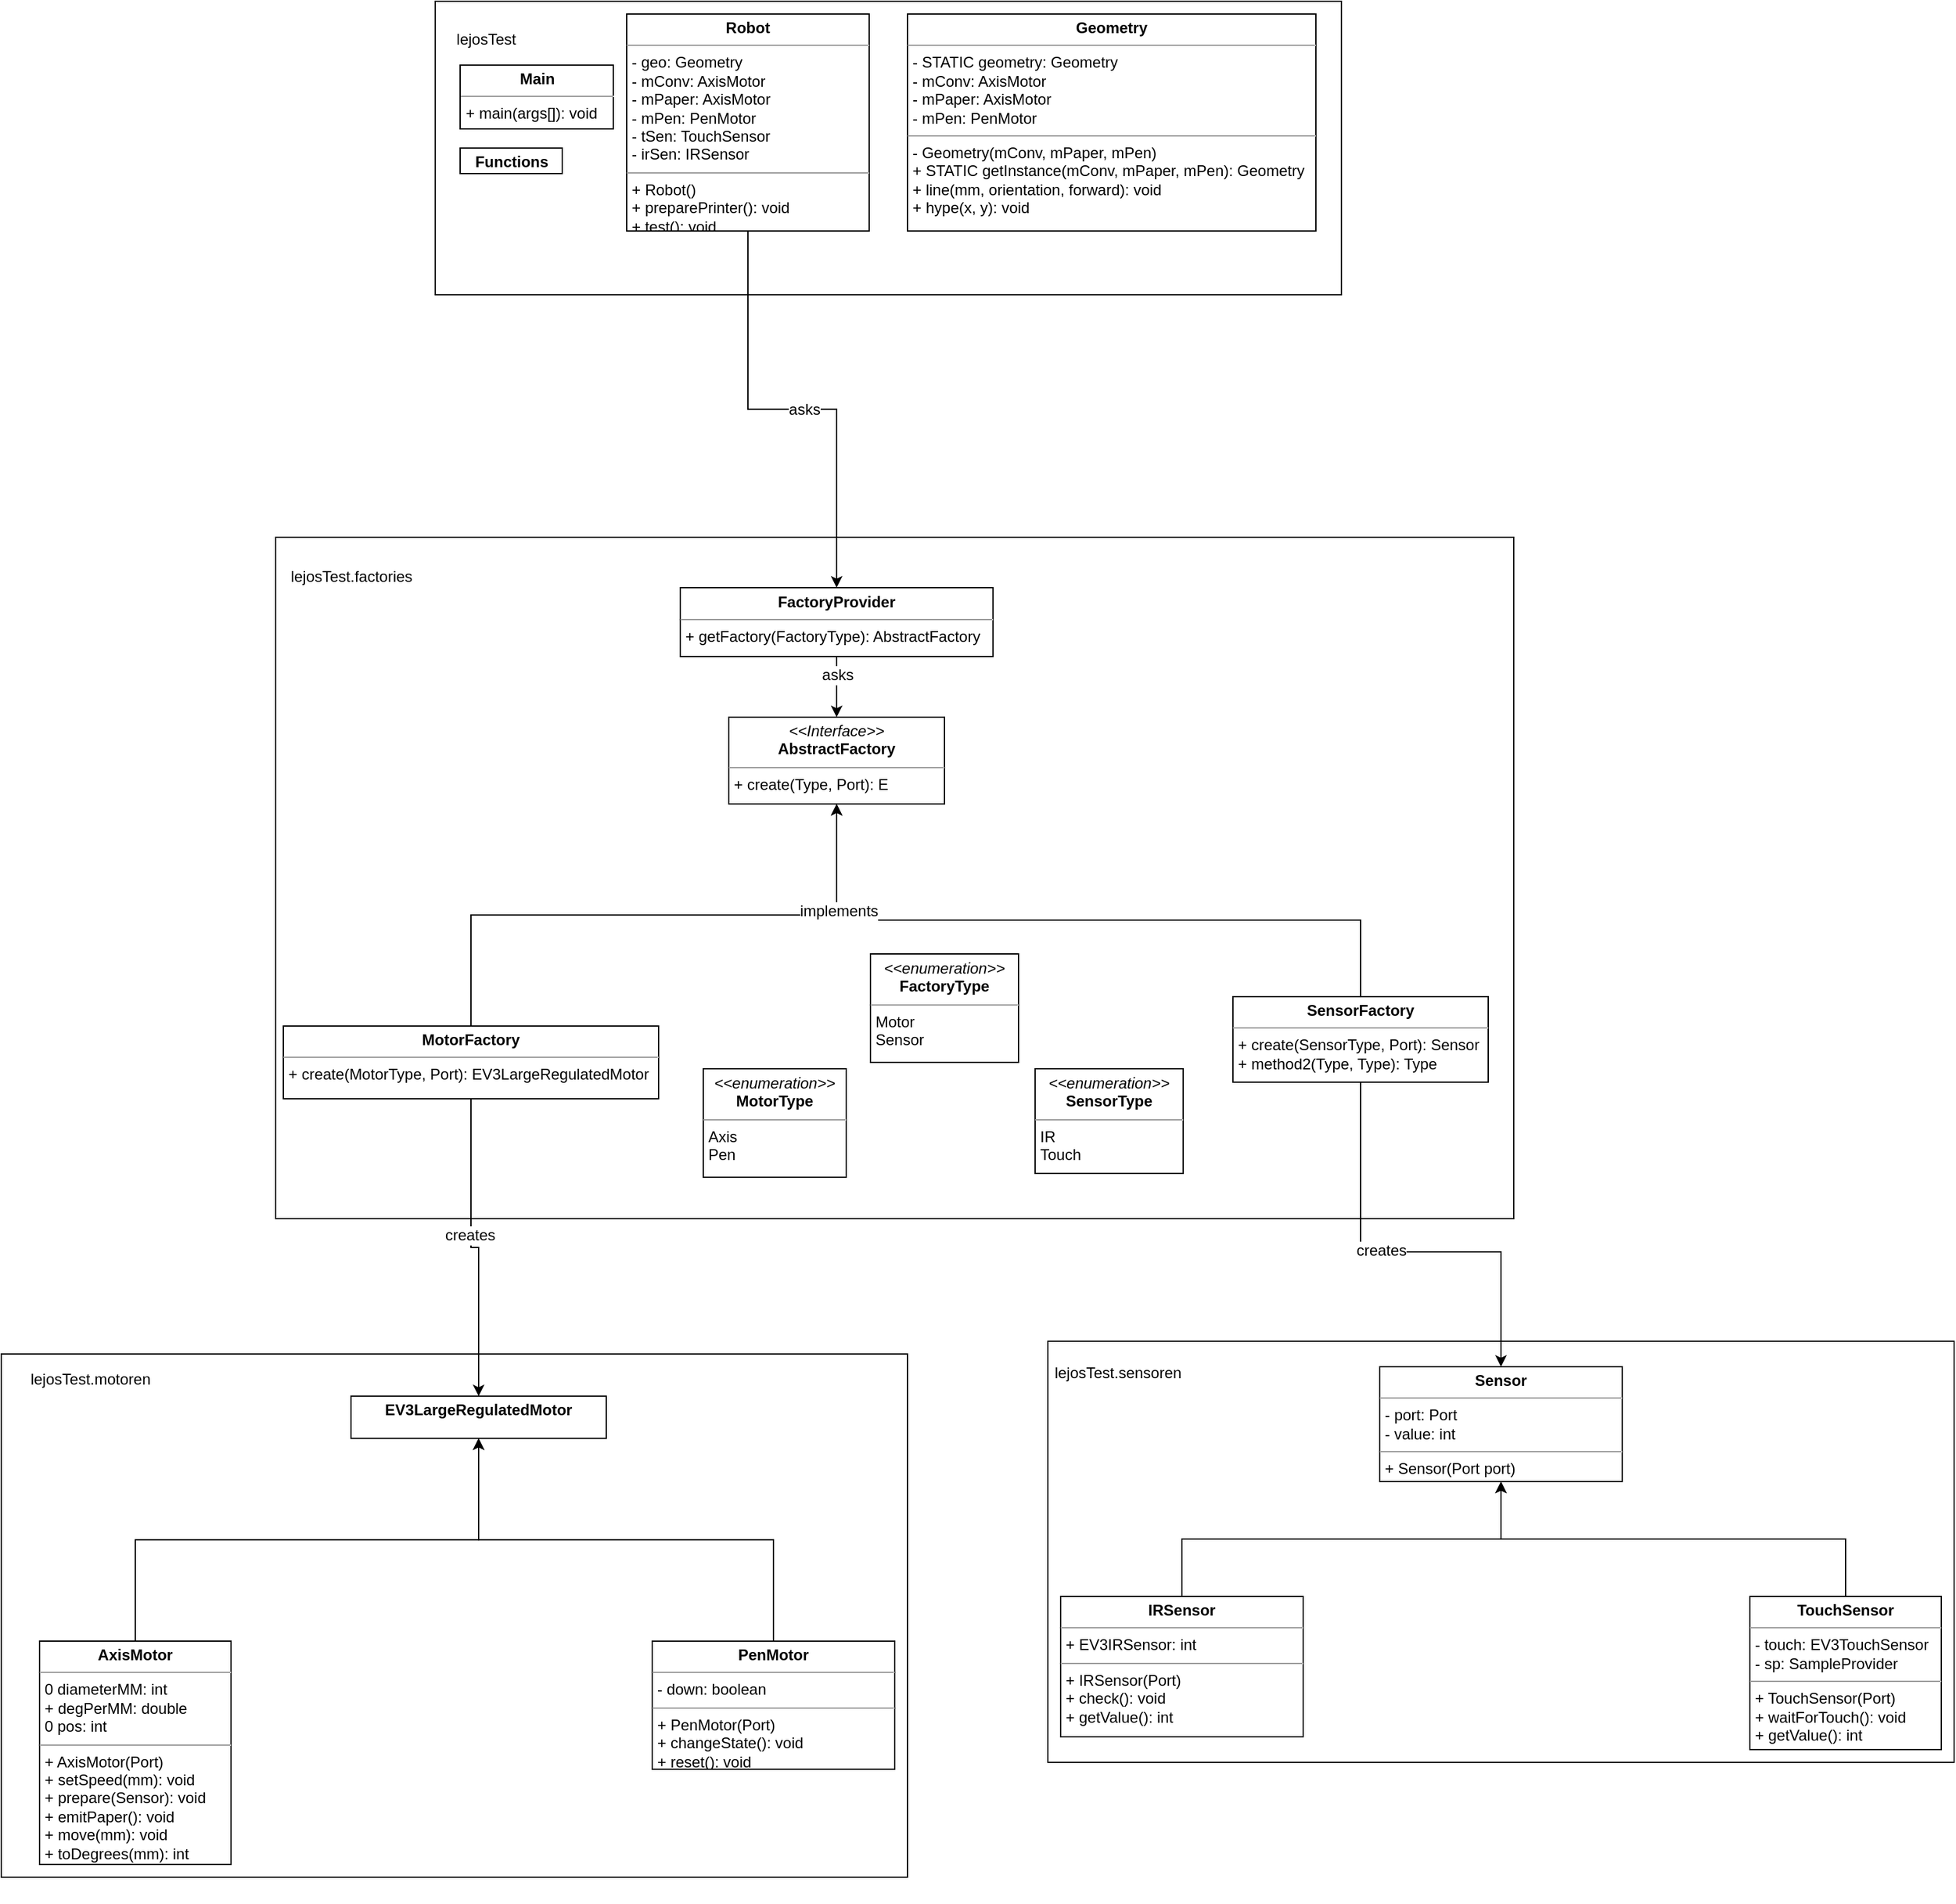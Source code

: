<mxfile version="12.2.8" type="device" pages="1"><diagram name="Page-1" id="c4acf3e9-155e-7222-9cf6-157b1a14988f"><mxGraphModel dx="1433" dy="583" grid="1" gridSize="10" guides="1" tooltips="1" connect="1" arrows="1" fold="1" page="1" pageScale="1" pageWidth="850" pageHeight="1100" background="#ffffff" math="0" shadow="0"><root><mxCell id="0"/><mxCell id="1" parent="0"/><mxCell id="QgVL9EHGeWFuj66Eaftw-27" value="" style="group" parent="1" vertex="1" connectable="0"><mxGeometry x="-145" y="380" width="970" height="700" as="geometry"/></mxCell><mxCell id="QgVL9EHGeWFuj66Eaftw-26" value="" style="group" parent="QgVL9EHGeWFuj66Eaftw-27" vertex="1" connectable="0"><mxGeometry y="-20" width="970" height="700" as="geometry"/></mxCell><mxCell id="qQXUomfpiOGCzQPLgUKs-6" value="" style="rounded=0;whiteSpace=wrap;html=1;" parent="QgVL9EHGeWFuj66Eaftw-26" vertex="1"><mxGeometry y="150" width="970" height="534" as="geometry"/></mxCell><mxCell id="qQXUomfpiOGCzQPLgUKs-8" value="&lt;p style=&quot;margin: 0px ; margin-top: 4px ; text-align: center&quot;&gt;&lt;i&gt;&amp;lt;&amp;lt;Interface&amp;gt;&amp;gt;&lt;/i&gt;&lt;br&gt;&lt;b&gt;AbstractFactory&lt;/b&gt;&lt;/p&gt;&lt;hr size=&quot;1&quot;&gt;&lt;p style=&quot;margin: 0px ; margin-left: 4px&quot;&gt;+ create(Type, Port): E&lt;br&gt;&lt;/p&gt;" style="verticalAlign=top;align=left;overflow=fill;fontSize=12;fontFamily=Helvetica;html=1;rounded=0;shadow=0;comic=0;labelBackgroundColor=none;strokeWidth=1" parent="QgVL9EHGeWFuj66Eaftw-26" vertex="1"><mxGeometry x="355" y="291" width="169" height="68" as="geometry"/></mxCell><mxCell id="qQXUomfpiOGCzQPLgUKs-9" value="lejosTest.factories" style="text;html=1;strokeColor=none;fillColor=none;align=center;verticalAlign=middle;whiteSpace=wrap;rounded=0;" parent="QgVL9EHGeWFuj66Eaftw-26" vertex="1"><mxGeometry x="5.899" y="172.667" width="106.789" height="16.667" as="geometry"/></mxCell><mxCell id="QgVL9EHGeWFuj66Eaftw-12" style="edgeStyle=orthogonalEdgeStyle;rounded=0;orthogonalLoop=1;jettySize=auto;html=1;exitX=0.5;exitY=0;exitDx=0;exitDy=0;entryX=0.5;entryY=1;entryDx=0;entryDy=0;" parent="QgVL9EHGeWFuj66Eaftw-26" source="qQXUomfpiOGCzQPLgUKs-10" target="qQXUomfpiOGCzQPLgUKs-8" edge="1"><mxGeometry relative="1" as="geometry"/></mxCell><mxCell id="qQXUomfpiOGCzQPLgUKs-10" value="&lt;p style=&quot;margin: 0px ; margin-top: 4px ; text-align: center&quot;&gt;&lt;b&gt;MotorFactory&lt;/b&gt;&lt;/p&gt;&lt;hr size=&quot;1&quot;&gt;&lt;p style=&quot;margin: 0px ; margin-left: 4px&quot;&gt;+ create(MotorType, Port): EV3LargeRegulatedMotor&lt;br&gt;&lt;/p&gt;" style="verticalAlign=top;align=left;overflow=fill;fontSize=12;fontFamily=Helvetica;html=1;rounded=0;shadow=0;comic=0;labelBackgroundColor=none;strokeWidth=1" parent="QgVL9EHGeWFuj66Eaftw-26" vertex="1"><mxGeometry x="6" y="533" width="294" height="57" as="geometry"/></mxCell><mxCell id="QgVL9EHGeWFuj66Eaftw-23" style="edgeStyle=orthogonalEdgeStyle;rounded=0;orthogonalLoop=1;jettySize=auto;html=1;exitX=0.5;exitY=0;exitDx=0;exitDy=0;entryX=0.5;entryY=1;entryDx=0;entryDy=0;" parent="QgVL9EHGeWFuj66Eaftw-26" source="QgVL9EHGeWFuj66Eaftw-14" target="qQXUomfpiOGCzQPLgUKs-8" edge="1"><mxGeometry relative="1" as="geometry"><Array as="points"><mxPoint x="764" y="450"/><mxPoint x="450" y="450"/></Array></mxGeometry></mxCell><mxCell id="QgVL9EHGeWFuj66Eaftw-24" value="implements" style="text;html=1;resizable=0;points=[];align=center;verticalAlign=middle;labelBackgroundColor=#ffffff;" parent="QgVL9EHGeWFuj66Eaftw-23" vertex="1" connectable="0"><mxGeometry x="0.7" y="-1" relative="1" as="geometry"><mxPoint as="offset"/></mxGeometry></mxCell><mxCell id="QgVL9EHGeWFuj66Eaftw-14" value="&lt;p style=&quot;margin: 0px ; margin-top: 4px ; text-align: center&quot;&gt;&lt;b&gt;SensorFactory&lt;/b&gt;&lt;/p&gt;&lt;hr size=&quot;1&quot;&gt;&lt;p style=&quot;margin: 0px ; margin-left: 4px&quot;&gt;+ create(SensorType, Port): Sensor&lt;br&gt;+ method2(Type, Type): Type&lt;/p&gt;" style="verticalAlign=top;align=left;overflow=fill;fontSize=12;fontFamily=Helvetica;html=1;rounded=0;shadow=0;comic=0;labelBackgroundColor=none;strokeWidth=1" parent="QgVL9EHGeWFuj66Eaftw-26" vertex="1"><mxGeometry x="750" y="510" width="200" height="67" as="geometry"/></mxCell><mxCell id="QgVL9EHGeWFuj66Eaftw-20" value="&lt;p style=&quot;margin: 0px ; margin-top: 4px ; text-align: center&quot;&gt;&lt;i&gt;&amp;lt;&amp;lt;enumeration&amp;gt;&amp;gt;&lt;/i&gt;&lt;br&gt;&lt;b&gt;FactoryType&lt;/b&gt;&lt;/p&gt;&lt;hr size=&quot;1&quot;&gt;&lt;p style=&quot;margin: 0px ; margin-left: 4px&quot;&gt;Motor&lt;/p&gt;&lt;p style=&quot;margin: 0px ; margin-left: 4px&quot;&gt;Sensor&lt;br&gt;&lt;/p&gt;&lt;p style=&quot;margin: 0px ; margin-left: 4px&quot;&gt;&lt;br&gt;&lt;/p&gt;" style="verticalAlign=top;align=left;overflow=fill;fontSize=12;fontFamily=Helvetica;html=1;rounded=0;shadow=0;comic=0;labelBackgroundColor=none;strokeWidth=1" parent="QgVL9EHGeWFuj66Eaftw-26" vertex="1"><mxGeometry x="466" y="476.5" width="116" height="85" as="geometry"/></mxCell><mxCell id="QgVL9EHGeWFuj66Eaftw-21" value="&lt;p style=&quot;margin: 0px ; margin-top: 4px ; text-align: center&quot;&gt;&lt;i&gt;&amp;lt;&amp;lt;enumeration&amp;gt;&amp;gt;&lt;/i&gt;&lt;br&gt;&lt;b&gt;SensorType&lt;/b&gt;&lt;/p&gt;&lt;hr size=&quot;1&quot;&gt;&lt;p style=&quot;margin: 0px ; margin-left: 4px&quot;&gt;IR&lt;/p&gt;&lt;p style=&quot;margin: 0px ; margin-left: 4px&quot;&gt;Touch&lt;/p&gt;&lt;p style=&quot;margin: 0px ; margin-left: 4px&quot;&gt;&lt;br&gt;&lt;/p&gt;" style="verticalAlign=top;align=left;overflow=fill;fontSize=12;fontFamily=Helvetica;html=1;rounded=0;shadow=0;comic=0;labelBackgroundColor=none;strokeWidth=1" parent="QgVL9EHGeWFuj66Eaftw-26" vertex="1"><mxGeometry x="595" y="566.5" width="116" height="82" as="geometry"/></mxCell><mxCell id="QgVL9EHGeWFuj66Eaftw-22" value="&lt;p style=&quot;margin: 0px ; margin-top: 4px ; text-align: center&quot;&gt;&lt;i&gt;&amp;lt;&amp;lt;enumeration&amp;gt;&amp;gt;&lt;/i&gt;&lt;br&gt;&lt;b&gt;MotorType&lt;/b&gt;&lt;/p&gt;&lt;hr size=&quot;1&quot;&gt;&lt;p style=&quot;margin: 0px ; margin-left: 4px&quot;&gt;Axis&lt;/p&gt;&lt;p style=&quot;margin: 0px ; margin-left: 4px&quot;&gt;Pen&lt;/p&gt;&lt;p style=&quot;margin: 0px ; margin-left: 4px&quot;&gt;&lt;br&gt;&lt;/p&gt;" style="verticalAlign=top;align=left;overflow=fill;fontSize=12;fontFamily=Helvetica;html=1;rounded=0;shadow=0;comic=0;labelBackgroundColor=none;strokeWidth=1" parent="QgVL9EHGeWFuj66Eaftw-26" vertex="1"><mxGeometry x="335" y="566.5" width="112" height="85" as="geometry"/></mxCell><mxCell id="KFtWB8PLb2m6JBVCB9JF-1" style="edgeStyle=orthogonalEdgeStyle;rounded=0;orthogonalLoop=1;jettySize=auto;html=1;exitX=0.5;exitY=1;exitDx=0;exitDy=0;" edge="1" parent="QgVL9EHGeWFuj66Eaftw-26" source="QgVL9EHGeWFuj66Eaftw-25" target="qQXUomfpiOGCzQPLgUKs-8"><mxGeometry relative="1" as="geometry"/></mxCell><mxCell id="KFtWB8PLb2m6JBVCB9JF-2" value="asks" style="text;html=1;resizable=0;points=[];align=center;verticalAlign=middle;labelBackgroundColor=#ffffff;" vertex="1" connectable="0" parent="KFtWB8PLb2m6JBVCB9JF-1"><mxGeometry x="0.267" y="-1" relative="1" as="geometry"><mxPoint x="1" y="-16" as="offset"/></mxGeometry></mxCell><mxCell id="QgVL9EHGeWFuj66Eaftw-25" value="&lt;p style=&quot;margin: 0px ; margin-top: 4px ; text-align: center&quot;&gt;&lt;b&gt;FactoryProvider&lt;/b&gt;&lt;/p&gt;&lt;hr size=&quot;1&quot;&gt;&lt;p style=&quot;margin: 0px ; margin-left: 4px&quot;&gt;+ getFactory(FactoryType): AbstractFactory&lt;br&gt;&lt;/p&gt;" style="verticalAlign=top;align=left;overflow=fill;fontSize=12;fontFamily=Helvetica;html=1;rounded=0;shadow=0;comic=0;labelBackgroundColor=none;strokeWidth=1" parent="QgVL9EHGeWFuj66Eaftw-26" vertex="1"><mxGeometry x="317" y="189.5" width="245" height="54" as="geometry"/></mxCell><mxCell id="QgVL9EHGeWFuj66Eaftw-37" value="" style="group" parent="1" vertex="1" connectable="0"><mxGeometry x="460" y="1140" width="710" height="330" as="geometry"/></mxCell><mxCell id="qQXUomfpiOGCzQPLgUKs-21" value="" style="rounded=0;whiteSpace=wrap;html=1;" parent="QgVL9EHGeWFuj66Eaftw-37" vertex="1"><mxGeometry width="710" height="330" as="geometry"/></mxCell><mxCell id="qQXUomfpiOGCzQPLgUKs-22" value="&lt;p style=&quot;margin: 0px ; margin-top: 4px ; text-align: center&quot;&gt;&lt;b&gt;IRSensor&lt;/b&gt;&lt;/p&gt;&lt;hr size=&quot;1&quot;&gt;&lt;p style=&quot;margin: 0px ; margin-left: 4px&quot;&gt;+ EV3IRSensor: int&lt;br&gt;&lt;/p&gt;&lt;hr size=&quot;1&quot;&gt;&lt;p style=&quot;margin: 0px ; margin-left: 4px&quot;&gt;+ IRSensor(Port)&lt;br&gt;+ check(): void&lt;/p&gt;&lt;p style=&quot;margin: 0px ; margin-left: 4px&quot;&gt;+ getValue(): int&lt;/p&gt;" style="verticalAlign=top;align=left;overflow=fill;fontSize=12;fontFamily=Helvetica;html=1;rounded=0;shadow=0;comic=0;labelBackgroundColor=none;strokeWidth=1" parent="QgVL9EHGeWFuj66Eaftw-37" vertex="1"><mxGeometry x="10" y="200" width="190" height="110" as="geometry"/></mxCell><mxCell id="qQXUomfpiOGCzQPLgUKs-23" value="&lt;p style=&quot;margin: 0px ; margin-top: 4px ; text-align: center&quot;&gt;&lt;b&gt;Sensor&lt;/b&gt;&lt;/p&gt;&lt;hr size=&quot;1&quot;&gt;&lt;p style=&quot;margin: 0px ; margin-left: 4px&quot;&gt;- port: Port&lt;br&gt;&lt;/p&gt;&lt;p style=&quot;margin: 0px ; margin-left: 4px&quot;&gt;- value: int&lt;/p&gt;&lt;hr size=&quot;1&quot;&gt;&lt;p style=&quot;margin: 0px ; margin-left: 4px&quot;&gt;+ Sensor(Port port)&lt;br&gt;&lt;/p&gt;" style="verticalAlign=top;align=left;overflow=fill;fontSize=12;fontFamily=Helvetica;html=1;rounded=0;shadow=0;comic=0;labelBackgroundColor=none;strokeWidth=1" parent="QgVL9EHGeWFuj66Eaftw-37" vertex="1"><mxGeometry x="260" y="20" width="190" height="90" as="geometry"/></mxCell><mxCell id="QgVL9EHGeWFuj66Eaftw-30" style="edgeStyle=orthogonalEdgeStyle;rounded=0;orthogonalLoop=1;jettySize=auto;html=1;exitX=0.5;exitY=0;exitDx=0;exitDy=0;" parent="QgVL9EHGeWFuj66Eaftw-37" source="qQXUomfpiOGCzQPLgUKs-22" target="qQXUomfpiOGCzQPLgUKs-23" edge="1"><mxGeometry relative="1" as="geometry"/></mxCell><mxCell id="QgVL9EHGeWFuj66Eaftw-31" style="edgeStyle=orthogonalEdgeStyle;rounded=0;orthogonalLoop=1;jettySize=auto;html=1;exitX=0.5;exitY=0;exitDx=0;exitDy=0;entryX=0.5;entryY=1;entryDx=0;entryDy=0;" parent="QgVL9EHGeWFuj66Eaftw-37" source="qQXUomfpiOGCzQPLgUKs-24" target="qQXUomfpiOGCzQPLgUKs-23" edge="1"><mxGeometry relative="1" as="geometry"/></mxCell><mxCell id="qQXUomfpiOGCzQPLgUKs-24" value="&lt;p style=&quot;margin: 0px ; margin-top: 4px ; text-align: center&quot;&gt;&lt;b&gt;TouchSensor&lt;/b&gt;&lt;/p&gt;&lt;hr size=&quot;1&quot;&gt;&lt;p style=&quot;margin: 0px ; margin-left: 4px&quot;&gt;- touch: EV3TouchSensor&lt;br&gt;- sp: SampleProvider&lt;/p&gt;&lt;hr size=&quot;1&quot;&gt;&lt;p style=&quot;margin: 0px ; margin-left: 4px&quot;&gt;+ TouchSensor(Port)&lt;br&gt;+ waitForTouch(): void&lt;/p&gt;&lt;p style=&quot;margin: 0px ; margin-left: 4px&quot;&gt;+ getValue(): int&lt;/p&gt;" style="verticalAlign=top;align=left;overflow=fill;fontSize=12;fontFamily=Helvetica;html=1;rounded=0;shadow=0;comic=0;labelBackgroundColor=none;strokeWidth=1" parent="QgVL9EHGeWFuj66Eaftw-37" vertex="1"><mxGeometry x="550" y="200" width="150" height="120" as="geometry"/></mxCell><mxCell id="QgVL9EHGeWFuj66Eaftw-6" value="lejosTest.sensoren" style="text;html=1;strokeColor=none;fillColor=none;align=center;verticalAlign=middle;whiteSpace=wrap;rounded=0;" parent="QgVL9EHGeWFuj66Eaftw-37" vertex="1"><mxGeometry x="5" y="15" width="100" height="20" as="geometry"/></mxCell><mxCell id="QgVL9EHGeWFuj66Eaftw-38" value="" style="group" parent="1" vertex="1" connectable="0"><mxGeometry x="-360" y="1150" width="710" height="430" as="geometry"/></mxCell><mxCell id="qQXUomfpiOGCzQPLgUKs-11" value="" style="rounded=0;whiteSpace=wrap;html=1;" parent="QgVL9EHGeWFuj66Eaftw-38" vertex="1"><mxGeometry width="710" height="410" as="geometry"/></mxCell><mxCell id="qQXUomfpiOGCzQPLgUKs-12" value="&lt;p style=&quot;margin: 0px ; margin-top: 4px ; text-align: center&quot;&gt;&lt;b&gt;AxisMotor&lt;/b&gt;&lt;/p&gt;&lt;hr size=&quot;1&quot;&gt;&lt;p style=&quot;margin: 0px ; margin-left: 4px&quot;&gt;0 diameterMM: int&lt;br&gt;+ degPerMM: double&lt;/p&gt;&lt;p style=&quot;margin: 0px ; margin-left: 4px&quot;&gt;0 pos: int&lt;/p&gt;&lt;hr size=&quot;1&quot;&gt;&lt;p style=&quot;margin: 0px ; margin-left: 4px&quot;&gt;+ AxisMotor(Port)&lt;/p&gt;&lt;p style=&quot;margin: 0px ; margin-left: 4px&quot;&gt;+ setSpeed(mm): void&lt;br&gt;+ prepare(Sensor): void&lt;/p&gt;&lt;p style=&quot;margin: 0px ; margin-left: 4px&quot;&gt;+ emitPaper(): void&lt;/p&gt;&lt;p style=&quot;margin: 0px ; margin-left: 4px&quot;&gt;+ move(mm): void&lt;/p&gt;&lt;p style=&quot;margin: 0px ; margin-left: 4px&quot;&gt;+ toDegrees(mm): int&lt;/p&gt;&lt;p style=&quot;margin: 0px ; margin-left: 4px&quot;&gt;&lt;br&gt;&lt;/p&gt;" style="verticalAlign=top;align=left;overflow=fill;fontSize=12;fontFamily=Helvetica;html=1;rounded=0;shadow=0;comic=0;labelBackgroundColor=none;strokeWidth=1" parent="QgVL9EHGeWFuj66Eaftw-38" vertex="1"><mxGeometry x="30" y="225" width="150" height="175" as="geometry"/></mxCell><mxCell id="qQXUomfpiOGCzQPLgUKs-13" value="&lt;p style=&quot;margin: 0px ; margin-top: 4px ; text-align: center&quot;&gt;&lt;b&gt;EV3LargeRegulatedMotor&lt;/b&gt;&lt;/p&gt;&lt;p style=&quot;margin: 0px ; margin-left: 4px&quot;&gt;&lt;br&gt;&lt;/p&gt;" style="verticalAlign=top;align=left;overflow=fill;fontSize=12;fontFamily=Helvetica;html=1;rounded=0;shadow=0;comic=0;labelBackgroundColor=none;strokeWidth=1" parent="QgVL9EHGeWFuj66Eaftw-38" vertex="1"><mxGeometry x="274" y="33.077" width="200" height="33.077" as="geometry"/></mxCell><mxCell id="QgVL9EHGeWFuj66Eaftw-10" style="edgeStyle=orthogonalEdgeStyle;rounded=0;orthogonalLoop=1;jettySize=auto;html=1;exitX=0.5;exitY=0;exitDx=0;exitDy=0;entryX=0.5;entryY=1;entryDx=0;entryDy=0;" parent="QgVL9EHGeWFuj66Eaftw-38" source="qQXUomfpiOGCzQPLgUKs-12" target="qQXUomfpiOGCzQPLgUKs-13" edge="1"><mxGeometry relative="1" as="geometry"><mxPoint x="390" y="132.308" as="targetPoint"/></mxGeometry></mxCell><mxCell id="qQXUomfpiOGCzQPLgUKs-14" value="lejosTest.motoren" style="text;html=1;strokeColor=none;fillColor=none;align=center;verticalAlign=middle;whiteSpace=wrap;rounded=0;" parent="QgVL9EHGeWFuj66Eaftw-38" vertex="1"><mxGeometry x="20" y="6.615" width="100" height="26.462" as="geometry"/></mxCell><mxCell id="QgVL9EHGeWFuj66Eaftw-9" style="edgeStyle=orthogonalEdgeStyle;rounded=0;orthogonalLoop=1;jettySize=auto;html=1;exitX=0.5;exitY=0;exitDx=0;exitDy=0;entryX=0.5;entryY=1;entryDx=0;entryDy=0;" parent="QgVL9EHGeWFuj66Eaftw-38" source="qQXUomfpiOGCzQPLgUKs-15" target="qQXUomfpiOGCzQPLgUKs-13" edge="1"><mxGeometry relative="1" as="geometry"/></mxCell><mxCell id="qQXUomfpiOGCzQPLgUKs-15" value="&lt;p style=&quot;margin: 0px ; margin-top: 4px ; text-align: center&quot;&gt;&lt;b&gt;PenMotor&lt;/b&gt;&lt;/p&gt;&lt;hr size=&quot;1&quot;&gt;&lt;p style=&quot;margin: 0px ; margin-left: 4px&quot;&gt;- down: boolean&lt;br&gt;&lt;/p&gt;&lt;hr size=&quot;1&quot;&gt;&lt;p style=&quot;margin: 0px ; margin-left: 4px&quot;&gt;+ PenMotor(Port)&lt;br&gt;+ changeState(): void&lt;/p&gt;&lt;p style=&quot;margin: 0px ; margin-left: 4px&quot;&gt;+ reset(): void&lt;/p&gt;" style="verticalAlign=top;align=left;overflow=fill;fontSize=12;fontFamily=Helvetica;html=1;rounded=0;shadow=0;comic=0;labelBackgroundColor=none;strokeWidth=1" parent="QgVL9EHGeWFuj66Eaftw-38" vertex="1"><mxGeometry x="510" y="225.056" width="190" height="100.333" as="geometry"/></mxCell><mxCell id="QgVL9EHGeWFuj66Eaftw-32" style="edgeStyle=orthogonalEdgeStyle;rounded=0;orthogonalLoop=1;jettySize=auto;html=1;exitX=0.5;exitY=1;exitDx=0;exitDy=0;" parent="1" source="qQXUomfpiOGCzQPLgUKs-10" target="qQXUomfpiOGCzQPLgUKs-13" edge="1"><mxGeometry relative="1" as="geometry"/></mxCell><mxCell id="QgVL9EHGeWFuj66Eaftw-34" value="creates" style="text;html=1;resizable=0;points=[];align=center;verticalAlign=middle;labelBackgroundColor=#ffffff;" parent="QgVL9EHGeWFuj66Eaftw-32" vertex="1" connectable="0"><mxGeometry x="-0.108" y="-1" relative="1" as="geometry"><mxPoint as="offset"/></mxGeometry></mxCell><mxCell id="QgVL9EHGeWFuj66Eaftw-35" style="edgeStyle=orthogonalEdgeStyle;rounded=0;orthogonalLoop=1;jettySize=auto;html=1;exitX=0.5;exitY=1;exitDx=0;exitDy=0;entryX=0.5;entryY=0;entryDx=0;entryDy=0;" parent="1" source="QgVL9EHGeWFuj66Eaftw-14" target="qQXUomfpiOGCzQPLgUKs-23" edge="1"><mxGeometry relative="1" as="geometry"><Array as="points"><mxPoint x="705" y="1070"/><mxPoint x="815" y="1070"/></Array></mxGeometry></mxCell><mxCell id="QgVL9EHGeWFuj66Eaftw-36" value="creates" style="text;html=1;resizable=0;points=[];align=center;verticalAlign=middle;labelBackgroundColor=#ffffff;" parent="QgVL9EHGeWFuj66Eaftw-35" vertex="1" connectable="0"><mxGeometry x="-0.104" y="1" relative="1" as="geometry"><mxPoint as="offset"/></mxGeometry></mxCell><mxCell id="KFtWB8PLb2m6JBVCB9JF-4" value="" style="group" vertex="1" connectable="0" parent="1"><mxGeometry x="-20" y="90" width="710" height="230" as="geometry"/></mxCell><mxCell id="qQXUomfpiOGCzQPLgUKs-2" value="" style="rounded=0;whiteSpace=wrap;html=1;" parent="KFtWB8PLb2m6JBVCB9JF-4" vertex="1"><mxGeometry width="710" height="230" as="geometry"/></mxCell><mxCell id="5d2195bd80daf111-18" value="&lt;p style=&quot;margin: 0px ; margin-top: 4px ; text-align: center&quot;&gt;&lt;b&gt;Functions&lt;/b&gt;&lt;/p&gt;&lt;p style=&quot;margin: 0px ; margin-left: 4px&quot;&gt;&lt;br&gt;&lt;/p&gt;" style="verticalAlign=top;align=left;overflow=fill;fontSize=12;fontFamily=Helvetica;html=1;rounded=0;shadow=0;comic=0;labelBackgroundColor=none;strokeWidth=1" parent="KFtWB8PLb2m6JBVCB9JF-4" vertex="1"><mxGeometry x="19.5" y="115" width="80" height="20" as="geometry"/></mxCell><mxCell id="qQXUomfpiOGCzQPLgUKs-3" value="&lt;p style=&quot;margin: 0px ; margin-top: 4px ; text-align: center&quot;&gt;&lt;b&gt;Main&lt;/b&gt;&lt;/p&gt;&lt;hr size=&quot;1&quot;&gt;&lt;p style=&quot;margin: 0px ; margin-left: 4px&quot;&gt;+ main(args[]): void&lt;br&gt;&lt;/p&gt;" style="verticalAlign=top;align=left;overflow=fill;fontSize=12;fontFamily=Helvetica;html=1;rounded=0;shadow=0;comic=0;labelBackgroundColor=none;strokeWidth=1" parent="KFtWB8PLb2m6JBVCB9JF-4" vertex="1"><mxGeometry x="19.5" y="50" width="120" height="50" as="geometry"/></mxCell><mxCell id="qQXUomfpiOGCzQPLgUKs-4" value="lejosTest" style="text;html=1;strokeColor=none;fillColor=none;align=center;verticalAlign=middle;whiteSpace=wrap;rounded=0;" parent="KFtWB8PLb2m6JBVCB9JF-4" vertex="1"><mxGeometry x="10" y="20" width="60" height="20" as="geometry"/></mxCell><mxCell id="qQXUomfpiOGCzQPLgUKs-5" value="&lt;p style=&quot;margin: 0px ; margin-top: 4px ; text-align: center&quot;&gt;&lt;b&gt;Robot&lt;/b&gt;&lt;/p&gt;&lt;hr size=&quot;1&quot;&gt;&lt;p style=&quot;margin: 0px ; margin-left: 4px&quot;&gt;- geo: Geometry&lt;br&gt;- mConv: AxisMotor&lt;/p&gt;&lt;p style=&quot;margin: 0px ; margin-left: 4px&quot;&gt;- mPaper: AxisMotor&lt;/p&gt;&lt;p style=&quot;margin: 0px ; margin-left: 4px&quot;&gt;- mPen: PenMotor&lt;/p&gt;&lt;p style=&quot;margin: 0px ; margin-left: 4px&quot;&gt;- tSen: TouchSensor&lt;/p&gt;&lt;p style=&quot;margin: 0px ; margin-left: 4px&quot;&gt;- irSen: IRSensor&lt;/p&gt;&lt;hr size=&quot;1&quot;&gt;&lt;p style=&quot;margin: 0px ; margin-left: 4px&quot;&gt;+ Robot()&lt;br&gt;+ preparePrinter(): void&lt;/p&gt;&lt;p style=&quot;margin: 0px ; margin-left: 4px&quot;&gt;+ test(): void&lt;/p&gt;" style="verticalAlign=top;align=left;overflow=fill;fontSize=12;fontFamily=Helvetica;html=1;rounded=0;shadow=0;comic=0;labelBackgroundColor=none;strokeWidth=1" parent="KFtWB8PLb2m6JBVCB9JF-4" vertex="1"><mxGeometry x="150" y="10" width="190" height="170" as="geometry"/></mxCell><mxCell id="KFtWB8PLb2m6JBVCB9JF-7" value="&lt;p style=&quot;margin: 0px ; margin-top: 4px ; text-align: center&quot;&gt;&lt;b&gt;Geometry&lt;/b&gt;&lt;/p&gt;&lt;hr size=&quot;1&quot;&gt;&lt;p style=&quot;margin: 0px ; margin-left: 4px&quot;&gt;- STATIC geometry: Geometry&lt;br&gt;- mConv: AxisMotor&lt;/p&gt;&lt;p style=&quot;margin: 0px ; margin-left: 4px&quot;&gt;- mPaper: AxisMotor&lt;/p&gt;&lt;p style=&quot;margin: 0px ; margin-left: 4px&quot;&gt;- mPen: PenMotor&lt;/p&gt;&lt;hr size=&quot;1&quot;&gt;&lt;p style=&quot;margin: 0px ; margin-left: 4px&quot;&gt;- Geometry(mConv, mPaper, mPen)&lt;br&gt;+ STATIC getInstance(mConv, mPaper, mPen): Geometry&lt;/p&gt;&lt;p style=&quot;margin: 0px ; margin-left: 4px&quot;&gt;+ line(mm, orientation, forward): void&lt;/p&gt;&lt;p style=&quot;margin: 0px ; margin-left: 4px&quot;&gt;+ hype(x, y): void&lt;/p&gt;" style="verticalAlign=top;align=left;overflow=fill;fontSize=12;fontFamily=Helvetica;html=1;rounded=0;shadow=0;comic=0;labelBackgroundColor=none;strokeWidth=1" vertex="1" parent="KFtWB8PLb2m6JBVCB9JF-4"><mxGeometry x="370" y="10" width="320" height="170" as="geometry"/></mxCell><mxCell id="KFtWB8PLb2m6JBVCB9JF-5" style="edgeStyle=orthogonalEdgeStyle;rounded=0;orthogonalLoop=1;jettySize=auto;html=1;exitX=0.5;exitY=1;exitDx=0;exitDy=0;" edge="1" parent="1" source="qQXUomfpiOGCzQPLgUKs-5" target="QgVL9EHGeWFuj66Eaftw-25"><mxGeometry relative="1" as="geometry"/></mxCell><mxCell id="KFtWB8PLb2m6JBVCB9JF-6" value="asks" style="text;html=1;resizable=0;points=[];align=center;verticalAlign=middle;labelBackgroundColor=#ffffff;" vertex="1" connectable="0" parent="KFtWB8PLb2m6JBVCB9JF-5"><mxGeometry x="0.048" relative="1" as="geometry"><mxPoint as="offset"/></mxGeometry></mxCell></root></mxGraphModel></diagram></mxfile>